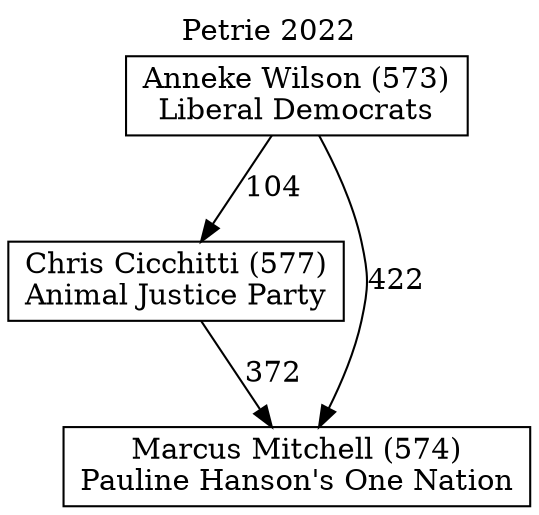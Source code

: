 // House preference flow
digraph "Marcus Mitchell (574)_Petrie_2022" {
	graph [label="Petrie 2022" labelloc=t mclimit=10]
	node [shape=box]
	"Anneke Wilson (573)" [label="Anneke Wilson (573)
Liberal Democrats"]
	"Chris Cicchitti (577)" [label="Chris Cicchitti (577)
Animal Justice Party"]
	"Marcus Mitchell (574)" [label="Marcus Mitchell (574)
Pauline Hanson's One Nation"]
	"Anneke Wilson (573)" -> "Chris Cicchitti (577)" [label=104]
	"Anneke Wilson (573)" -> "Marcus Mitchell (574)" [label=422]
	"Chris Cicchitti (577)" -> "Marcus Mitchell (574)" [label=372]
}

